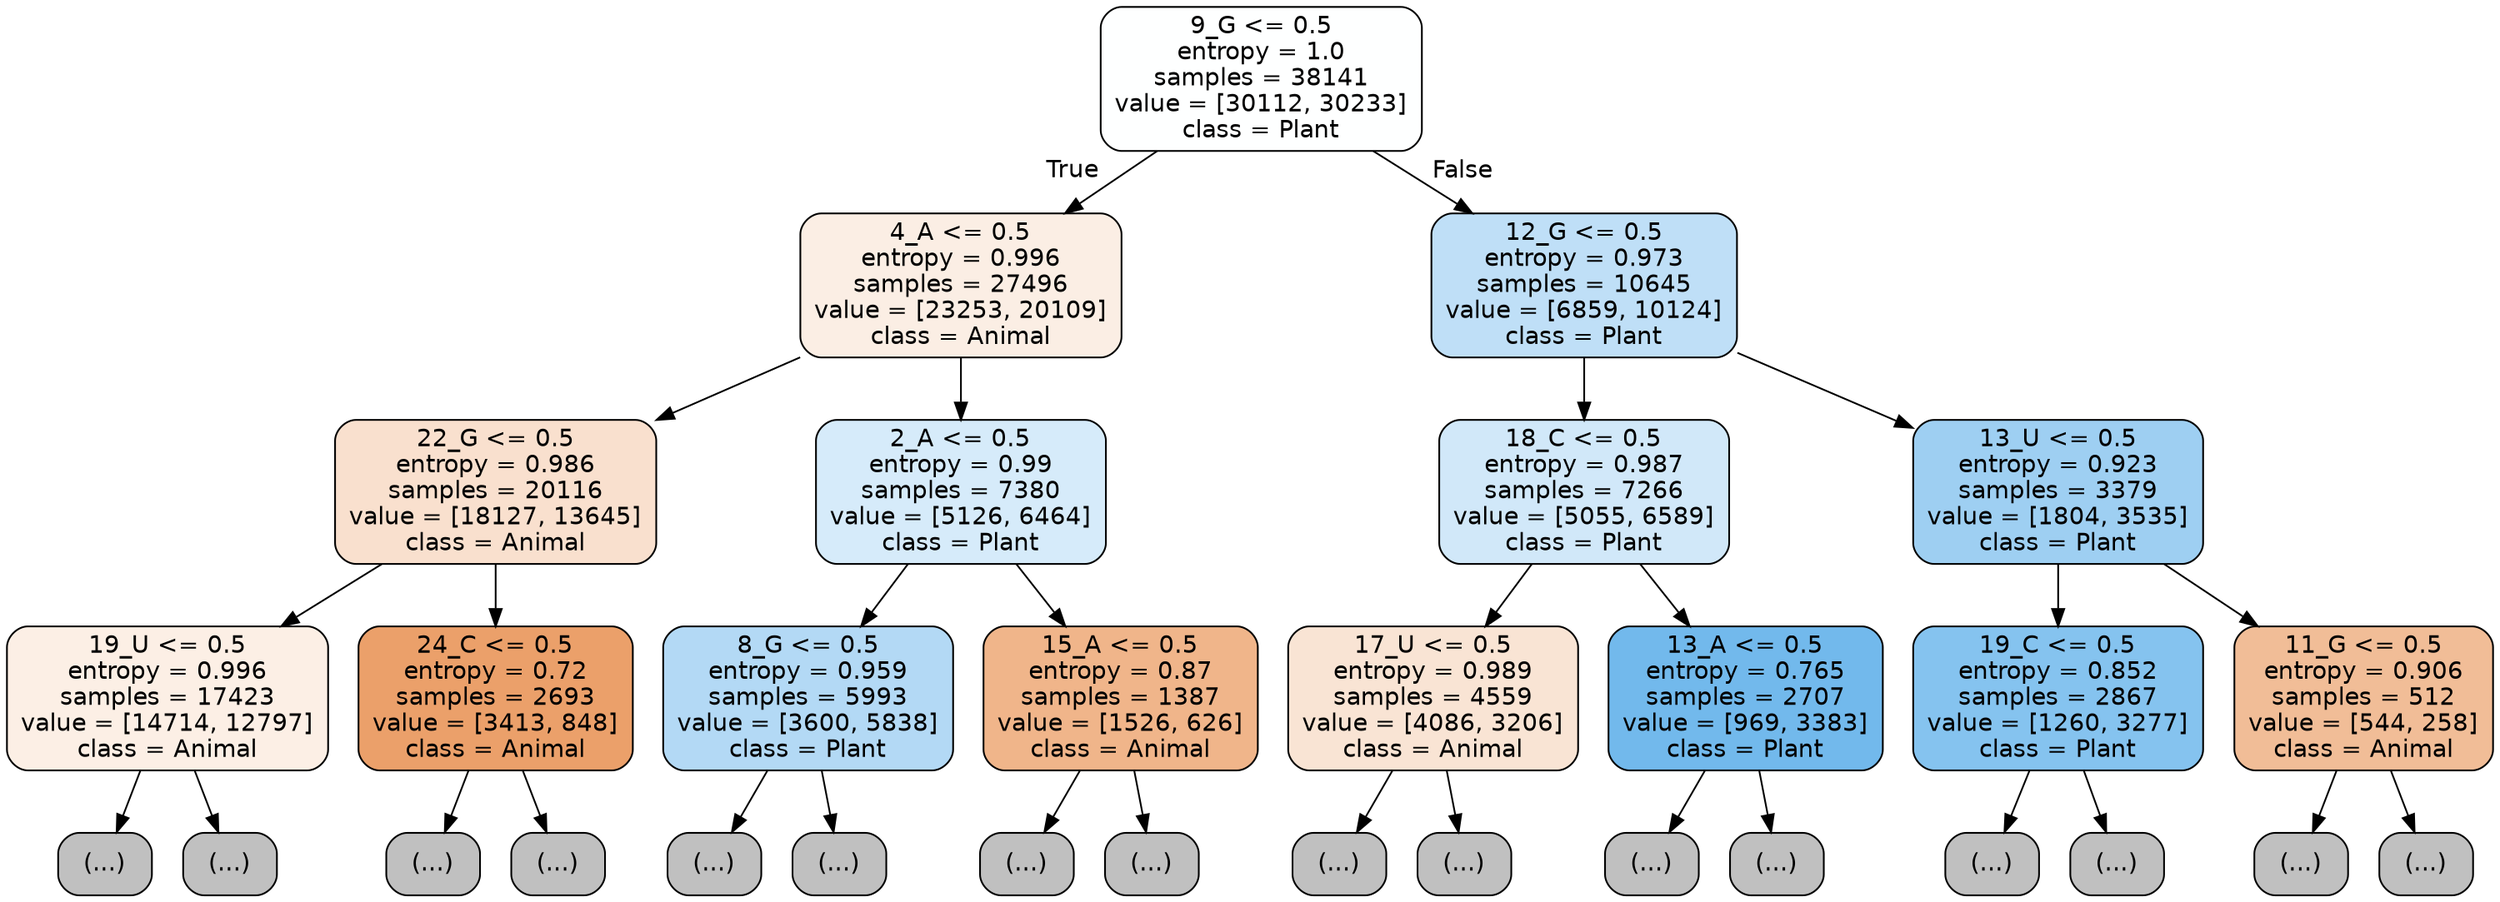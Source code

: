 digraph Tree {
node [shape=box, style="filled, rounded", color="black", fontname="helvetica"] ;
edge [fontname="helvetica"] ;
0 [label="9_G <= 0.5\nentropy = 1.0\nsamples = 38141\nvalue = [30112, 30233]\nclass = Plant", fillcolor="#feffff"] ;
1 [label="4_A <= 0.5\nentropy = 0.996\nsamples = 27496\nvalue = [23253, 20109]\nclass = Animal", fillcolor="#fbeee4"] ;
0 -> 1 [labeldistance=2.5, labelangle=45, headlabel="True"] ;
2 [label="22_G <= 0.5\nentropy = 0.986\nsamples = 20116\nvalue = [18127, 13645]\nclass = Animal", fillcolor="#f9e0ce"] ;
1 -> 2 ;
3 [label="19_U <= 0.5\nentropy = 0.996\nsamples = 17423\nvalue = [14714, 12797]\nclass = Animal", fillcolor="#fcefe5"] ;
2 -> 3 ;
4 [label="(...)", fillcolor="#C0C0C0"] ;
3 -> 4 ;
6283 [label="(...)", fillcolor="#C0C0C0"] ;
3 -> 6283 ;
8408 [label="24_C <= 0.5\nentropy = 0.72\nsamples = 2693\nvalue = [3413, 848]\nclass = Animal", fillcolor="#eba06a"] ;
2 -> 8408 ;
8409 [label="(...)", fillcolor="#C0C0C0"] ;
8408 -> 8409 ;
9396 [label="(...)", fillcolor="#C0C0C0"] ;
8408 -> 9396 ;
9461 [label="2_A <= 0.5\nentropy = 0.99\nsamples = 7380\nvalue = [5126, 6464]\nclass = Plant", fillcolor="#d6ebfa"] ;
1 -> 9461 ;
9462 [label="8_G <= 0.5\nentropy = 0.959\nsamples = 5993\nvalue = [3600, 5838]\nclass = Plant", fillcolor="#b3d9f5"] ;
9461 -> 9462 ;
9463 [label="(...)", fillcolor="#C0C0C0"] ;
9462 -> 9463 ;
11102 [label="(...)", fillcolor="#C0C0C0"] ;
9462 -> 11102 ;
11689 [label="15_A <= 0.5\nentropy = 0.87\nsamples = 1387\nvalue = [1526, 626]\nclass = Animal", fillcolor="#f0b58a"] ;
9461 -> 11689 ;
11690 [label="(...)", fillcolor="#C0C0C0"] ;
11689 -> 11690 ;
12189 [label="(...)", fillcolor="#C0C0C0"] ;
11689 -> 12189 ;
12352 [label="12_G <= 0.5\nentropy = 0.973\nsamples = 10645\nvalue = [6859, 10124]\nclass = Plant", fillcolor="#bfdff7"] ;
0 -> 12352 [labeldistance=2.5, labelangle=-45, headlabel="False"] ;
12353 [label="18_C <= 0.5\nentropy = 0.987\nsamples = 7266\nvalue = [5055, 6589]\nclass = Plant", fillcolor="#d1e8f9"] ;
12352 -> 12353 ;
12354 [label="17_U <= 0.5\nentropy = 0.989\nsamples = 4559\nvalue = [4086, 3206]\nclass = Animal", fillcolor="#f9e4d4"] ;
12353 -> 12354 ;
12355 [label="(...)", fillcolor="#C0C0C0"] ;
12354 -> 12355 ;
14164 [label="(...)", fillcolor="#C0C0C0"] ;
12354 -> 14164 ;
14861 [label="13_A <= 0.5\nentropy = 0.765\nsamples = 2707\nvalue = [969, 3383]\nclass = Plant", fillcolor="#72b9ec"] ;
12353 -> 14861 ;
14862 [label="(...)", fillcolor="#C0C0C0"] ;
14861 -> 14862 ;
15387 [label="(...)", fillcolor="#C0C0C0"] ;
14861 -> 15387 ;
15546 [label="13_U <= 0.5\nentropy = 0.923\nsamples = 3379\nvalue = [1804, 3535]\nclass = Plant", fillcolor="#9ecff2"] ;
12352 -> 15546 ;
15547 [label="19_C <= 0.5\nentropy = 0.852\nsamples = 2867\nvalue = [1260, 3277]\nclass = Plant", fillcolor="#85c3ef"] ;
15546 -> 15547 ;
15548 [label="(...)", fillcolor="#C0C0C0"] ;
15547 -> 15548 ;
16207 [label="(...)", fillcolor="#C0C0C0"] ;
15547 -> 16207 ;
16446 [label="11_G <= 0.5\nentropy = 0.906\nsamples = 512\nvalue = [544, 258]\nclass = Animal", fillcolor="#f1bd97"] ;
15546 -> 16446 ;
16447 [label="(...)", fillcolor="#C0C0C0"] ;
16446 -> 16447 ;
16682 [label="(...)", fillcolor="#C0C0C0"] ;
16446 -> 16682 ;
}